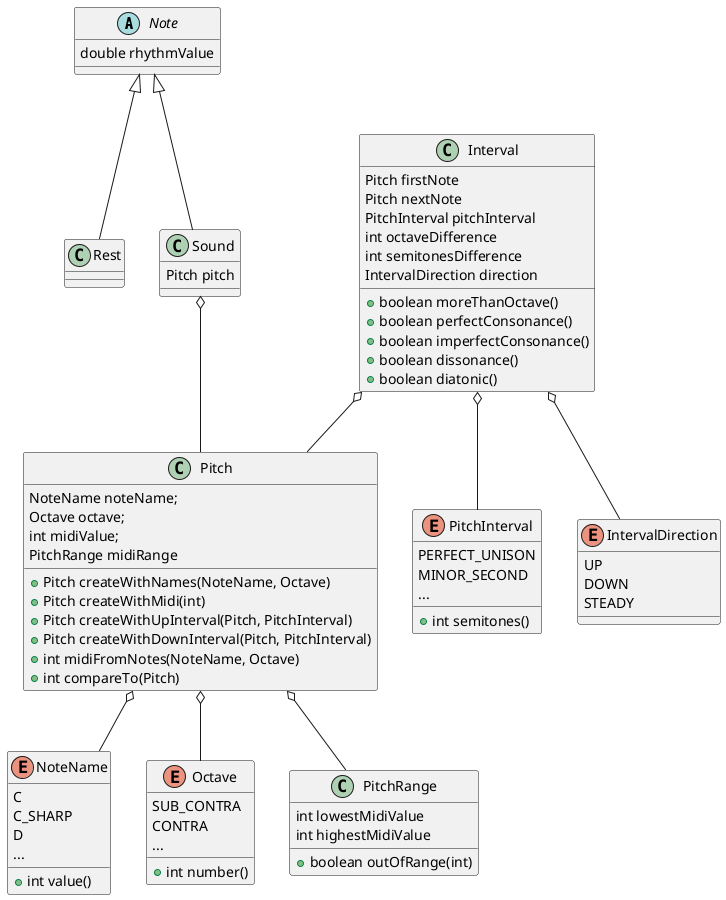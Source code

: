 @startuml
abstract class Note {
    double rhythmValue
}

Note <|-- Rest
Note <|-- Sound

class Sound {
    Pitch pitch
}

Sound o-- Pitch

class Pitch {
    NoteName noteName;
    Octave octave;
    int midiValue;
    PitchRange midiRange
    + Pitch createWithNames(NoteName, Octave)
    + Pitch createWithMidi(int)
    + Pitch createWithUpInterval(Pitch, PitchInterval)
    + Pitch createWithDownInterval(Pitch, PitchInterval)
    + int midiFromNotes(NoteName, Octave)
    + int compareTo(Pitch)
}

Pitch o-- NoteName
Pitch o-- Octave
Pitch o-- PitchRange

class Interval {
    Pitch firstNote
    Pitch nextNote
    PitchInterval pitchInterval
    int octaveDifference
    int semitonesDifference
    IntervalDirection direction
    + boolean moreThanOctave()
    + boolean perfectConsonance()
    + boolean imperfectConsonance()
    + boolean dissonance()
    + boolean diatonic()
}

Interval o-- Pitch
Interval o-- PitchInterval
Interval o-- IntervalDirection

enum NoteName {
    C
    C_SHARP
    D
    ...
    + int value()
}

enum Octave {
    SUB_CONTRA
    CONTRA
    ...
    + int number()
}

enum PitchInterval {
    PERFECT_UNISON
    MINOR_SECOND
    ...
    + int semitones()
}

enum IntervalDirection {
    UP
    DOWN
    STEADY
}

class PitchRange {
    int lowestMidiValue
    int highestMidiValue
    + boolean outOfRange(int)
}


@enduml
